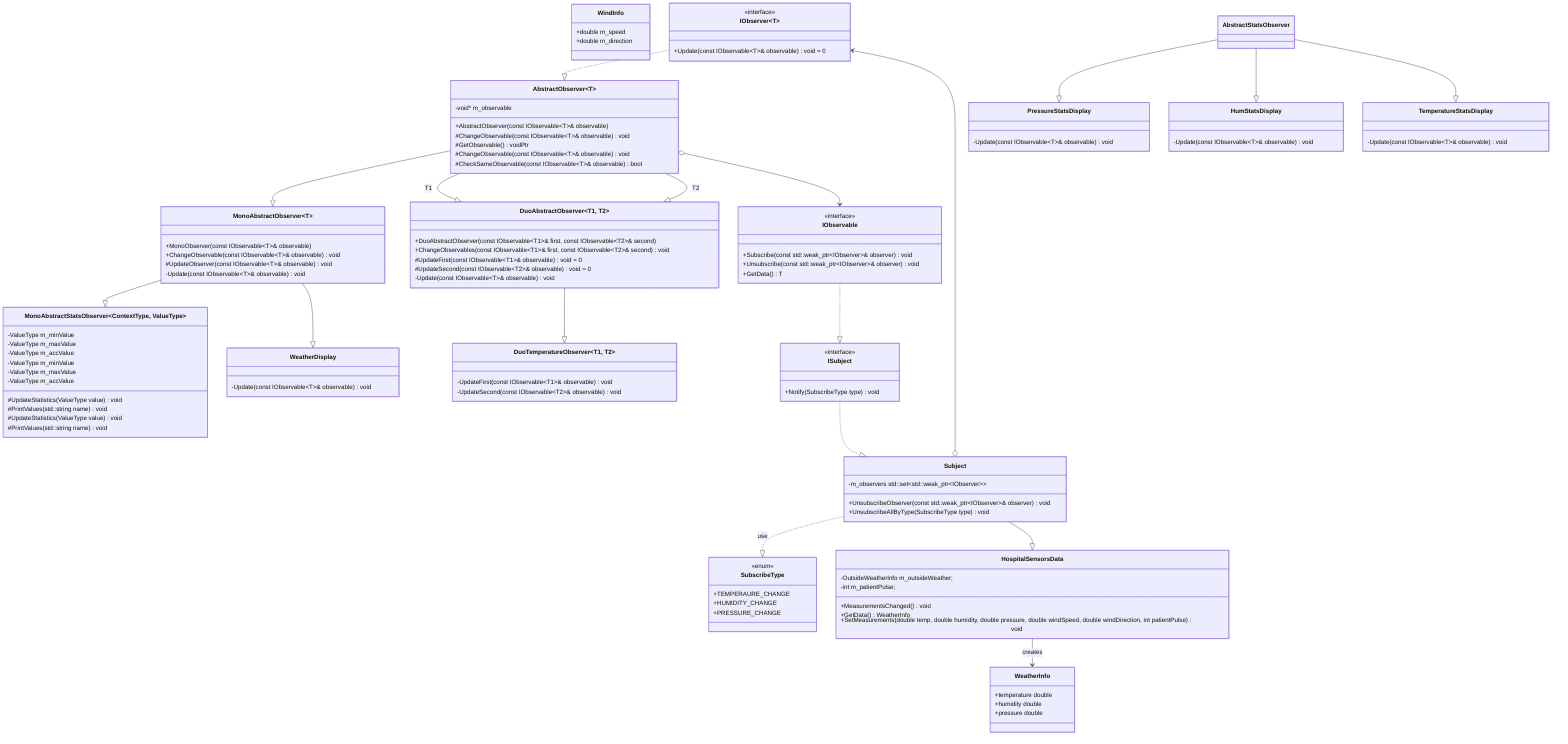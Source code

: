 classDiagram
  direction TB

  class WindInfo {
    +double m_speed
    +double m_direction
  }

  class SubscribeType {
    <<enum>>
    +TEMPERAURE_CHANGE
    +HUMIDITY_CHANGE
    +PRESSURE_CHANGE
  }

  class IObserver~T~ {
    <<interface>>
    +Update(const IObservable~T~& observable) void = 0
  }

  class AbstractObserver~T~ {
    +AbstractObserver(const IObservable~T~& observable)
    #ChangeObservable(const IObservable~T~& observable) void
    #GetObservable() voidPtr
    #ChangeObservable(const IObservable~T~& observable) void
    #CheckSameObservable(const IObservable~T~& observable) bool
    -void* m_observable
  }

  class MonoAbstractObserver~T~ {
    +MonoObserver(const IObservable~T~& observable)
    +ChangeObservable(const IObservable~T~& observable) void
    #UpdateObserver(const IObservable~T~& observable) void
    -Update(const IObservable~T~& observable) void
  }

  class DuoAbstractObserver~T1, T2~ {
    +DuoAbstractObserver(const IObservable~T1~& first, const IObservable~T2~& second)
    +ChangeObservables(const IObservable~T1~& first, const IObservable~T2~& second) void
    #UpdateFirst(const IObservable~T1~& observable) void = 0
    #UpdateSecond(const IObservable~T2~& observable) void = 0
    -Update(const IObservable~T~& observable) void
  }

  class DuoTemperatureObserver~T1, T2~ {
    -UpdateFirst(const IObservable~T1~& observable) void
    -UpdateSecond(const IObservable~T2~& observable) void
  }

  class MonoAbstractStatsObserver~ContextType, ValueType~ {
    #UpdateStatistics(ValueType value) void
    #PrintValues(std::string name) void
    -ValueType m_minValue
    -ValueType m_maxValue
    -ValueType m_accValue
  }

  class MonoAbstractStatsObserver~Hoj, ValueType~ {
    #UpdateStatistics(ValueType value) void
    #PrintValues(std::string name) void
    -ValueType m_minValue
    -ValueType m_maxValue
    -ValueType m_accValue
  }

  class WeatherDisplay {
    -Update(const IObservable~T~& observable) void
  }

  class PressureStatsDisplay {
    -Update(const IObservable~T~& observable) void
  }
  class HumStatsDisplay {
    -Update(const IObservable~T~& observable) void
  }

  class TemperatureStatsDisplay {
    -Update(const IObservable~T~& observable) void
  }

  IObserver ..|> AbstractObserver
  AbstractObserver --|> MonoAbstractObserver
  AbstractObserver --|> DuoAbstractObserver : T1
  AbstractObserver --|> DuoAbstractObserver : T2
  MonoAbstractObserver --|> MonoAbstractStatsObserver
  MonoAbstractObserver --|> WeatherDisplay
  DuoAbstractObserver --|> DuoTemperatureObserver
  AbstractStatsObserver --|> PressureStatsDisplay
  AbstractStatsObserver --|> HumStatsDisplay
  AbstractStatsObserver --|> TemperatureStatsDisplay

  AbstractObserver o--> IObservable

  class IObservable {
    <<interface>>

    %% TODO: добавить поддержку типа
    +Subscribe(const std::weak_ptr~IObserver~& observer) void
    +Unsubscribe(const std::weak_ptr~IObserver~& observer) void
    +GetData() T
  }

  class ISubject {
    <<interface>>
    +Notify(SubscribeType type) void
  }

  class Subject {
    +UnsubscribeObserver(const std::weak_ptr~IObserver~& observer) void
    +UnsubscribeAllByType(SubscribeType type) void

    -m_observers std::set~std::weak_ptr~IObserver~~
  }

  class HospitalSensorsData {
    +MeasurementsChanged() void
    +GetData() WeatherInfo

    +SetMeasurements(double temp, double humidity, double pressure, double windSpeed, double windDirection, int patientPulse) void

    -OutsideWeatherInfo m_outsideWeather;
    -int m_patientPulse;
  }

  IObservable ..|> ISubject
  ISubject ..|> Subject
  Subject ..|> SubscribeType : use
  Subject --|> HospitalSensorsData

  Subject o--> IObserver
  HospitalSensorsData --> WeatherInfo : creates

  class WeatherInfo {
    +temperature double 
    +humidity double 
    +pressure double 
  }